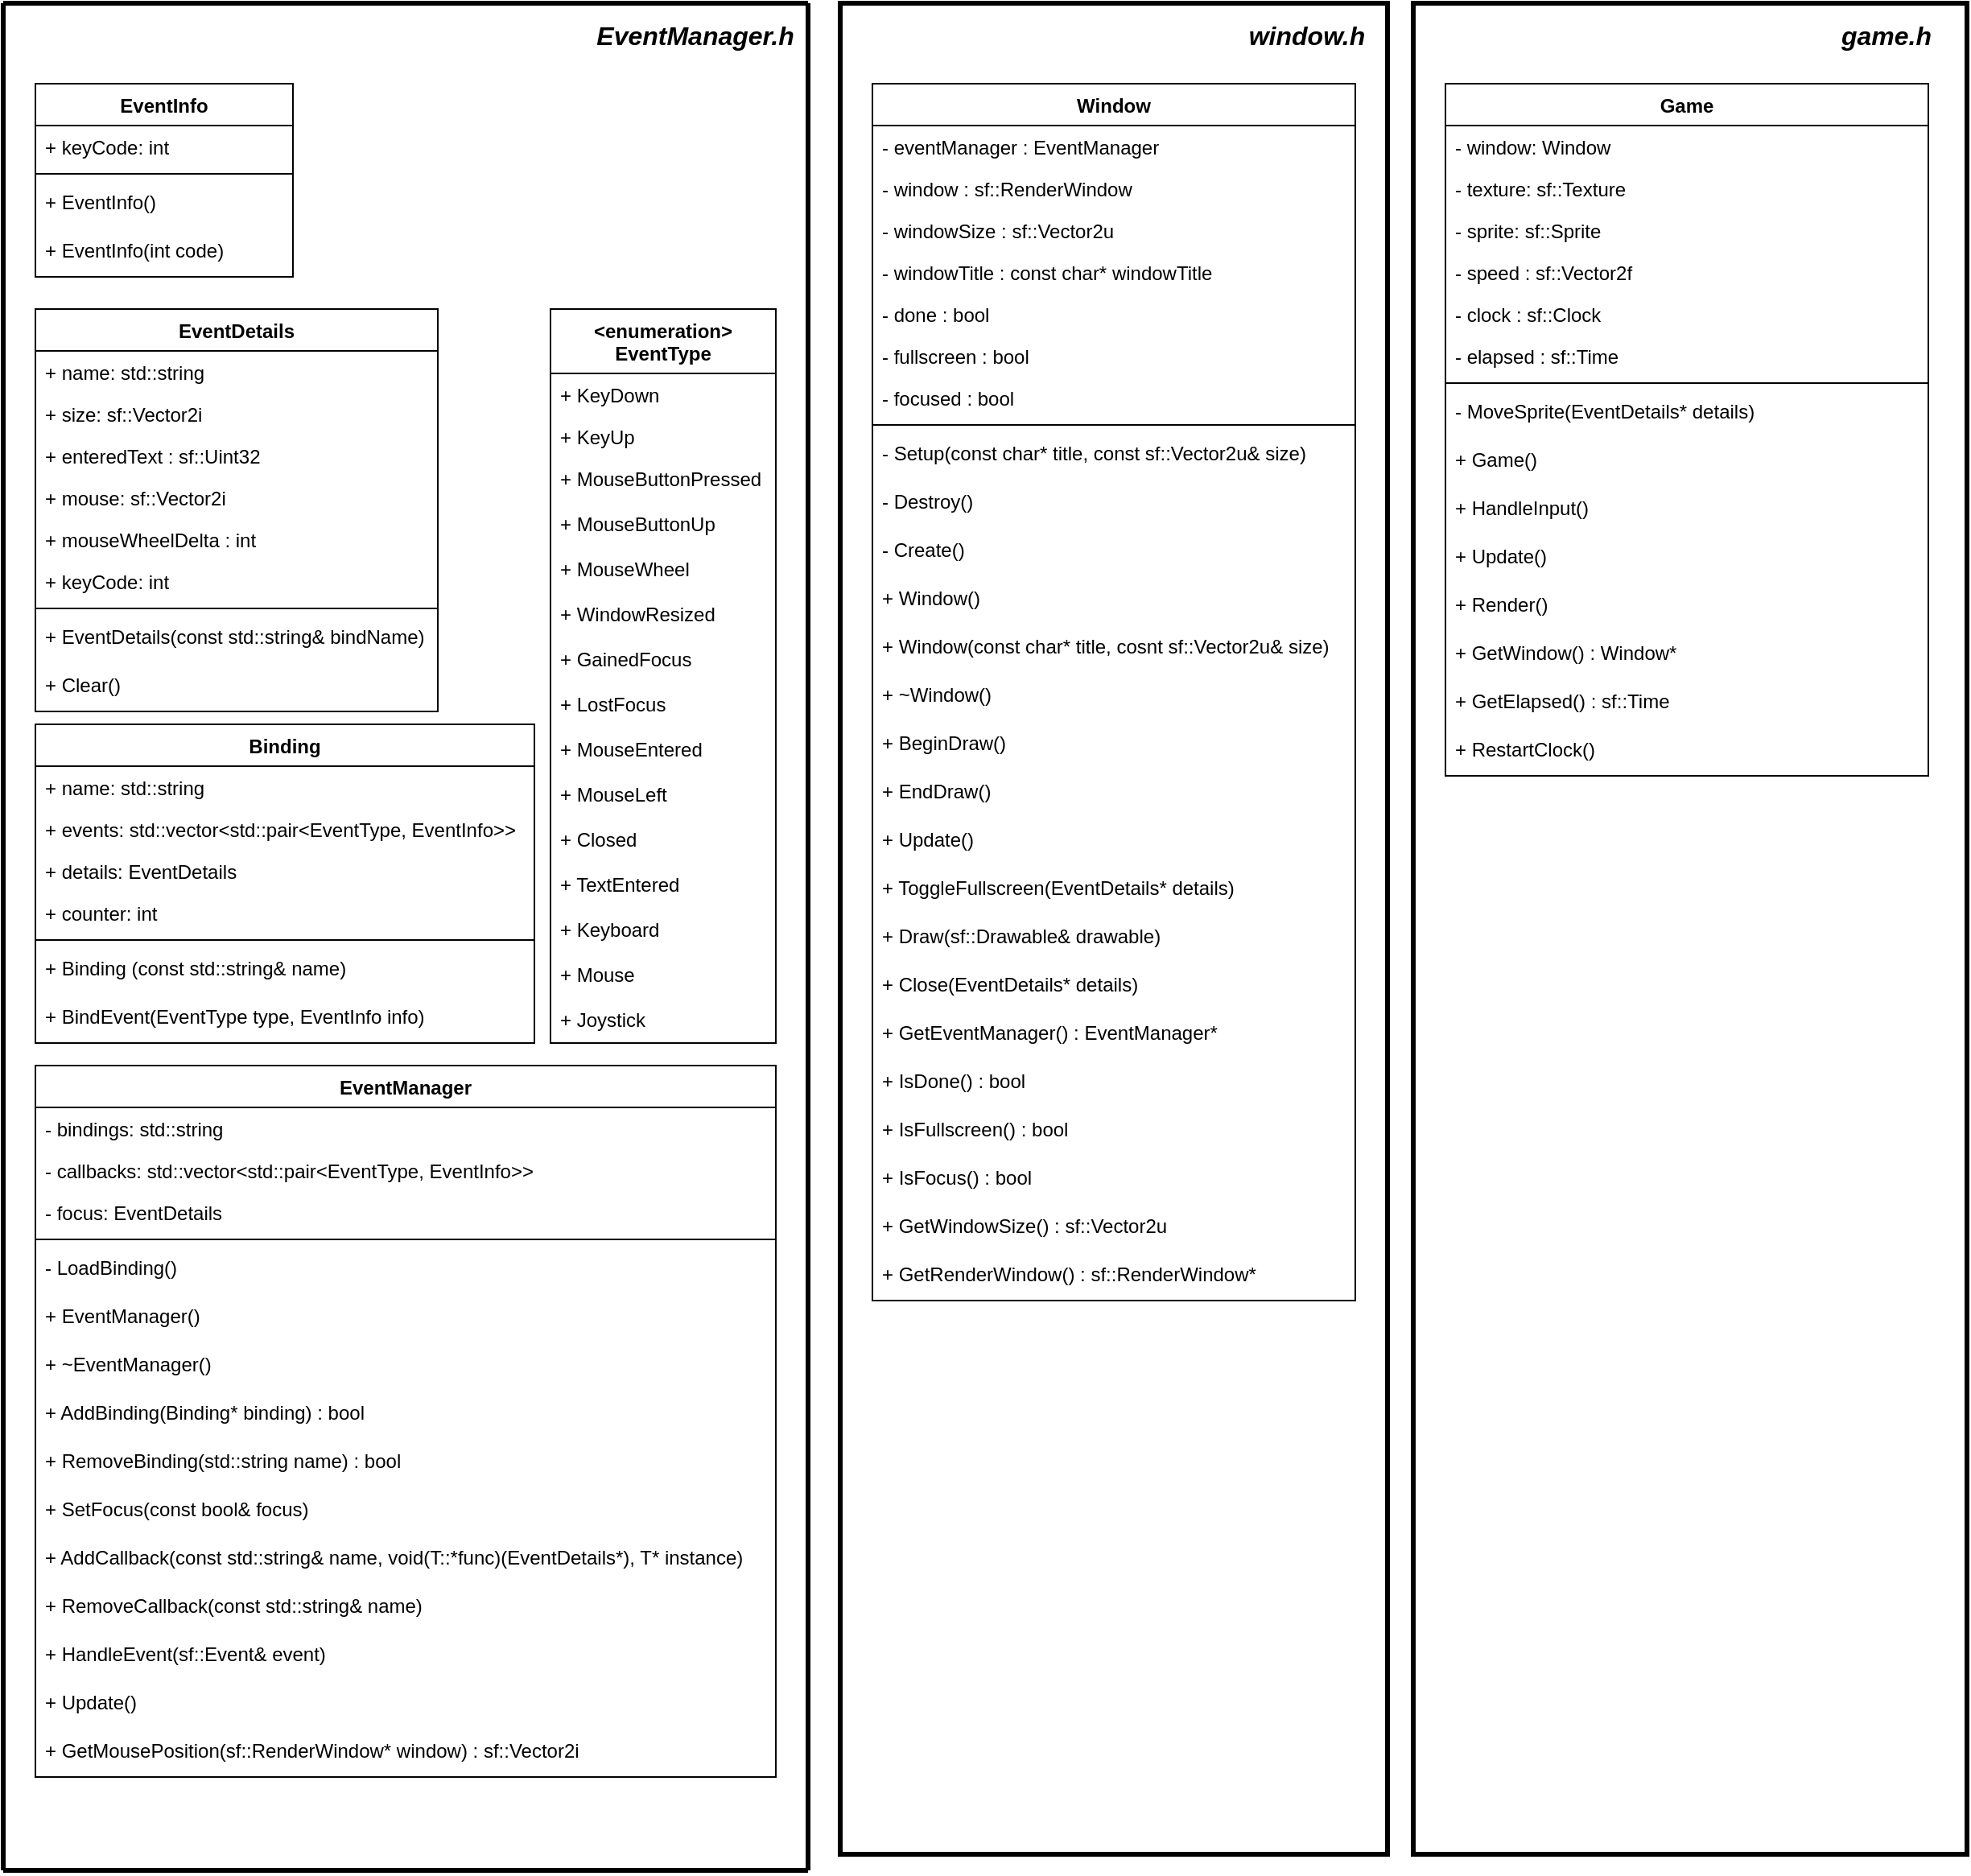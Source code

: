 <mxfile version="14.6.13" type="github">
  <diagram id="-NqE8Jv68OQ7EdmrXvh8" name="Page-1">
    <mxGraphModel dx="2839" dy="1820" grid="1" gridSize="10" guides="1" tooltips="1" connect="1" arrows="1" fold="1" page="1" pageScale="1" pageWidth="827" pageHeight="1169" math="0" shadow="0">
      <root>
        <mxCell id="0" />
        <mxCell id="1" parent="0" />
        <mxCell id="0kmeCdzLsvG2p86pvav7-1" value="EventInfo" style="swimlane;fontStyle=1;align=center;verticalAlign=top;childLayout=stackLayout;horizontal=1;startSize=26;horizontalStack=0;resizeParent=1;resizeParentMax=0;resizeLast=0;collapsible=1;marginBottom=0;swimlaneFillColor=#ffffff;" parent="1" vertex="1">
          <mxGeometry x="-1520" y="-960" width="160" height="120" as="geometry" />
        </mxCell>
        <mxCell id="0kmeCdzLsvG2p86pvav7-2" value="+ keyCode: int" style="text;strokeColor=none;fillColor=none;align=left;verticalAlign=top;spacingLeft=4;spacingRight=4;overflow=hidden;rotatable=0;points=[[0,0.5],[1,0.5]];portConstraint=eastwest;" parent="0kmeCdzLsvG2p86pvav7-1" vertex="1">
          <mxGeometry y="26" width="160" height="26" as="geometry" />
        </mxCell>
        <mxCell id="0kmeCdzLsvG2p86pvav7-3" value="" style="line;strokeWidth=1;fillColor=none;align=left;verticalAlign=middle;spacingTop=-1;spacingLeft=3;spacingRight=3;rotatable=0;labelPosition=right;points=[];portConstraint=eastwest;" parent="0kmeCdzLsvG2p86pvav7-1" vertex="1">
          <mxGeometry y="52" width="160" height="8" as="geometry" />
        </mxCell>
        <mxCell id="0kmeCdzLsvG2p86pvav7-9" value="+ EventInfo()" style="text;strokeColor=none;fillColor=none;align=left;verticalAlign=top;spacingLeft=4;spacingRight=4;overflow=hidden;rotatable=0;points=[[0,0.5],[1,0.5]];portConstraint=eastwest;" parent="0kmeCdzLsvG2p86pvav7-1" vertex="1">
          <mxGeometry y="60" width="160" height="30" as="geometry" />
        </mxCell>
        <mxCell id="0kmeCdzLsvG2p86pvav7-4" value="+ EventInfo(int code)&#xa;" style="text;strokeColor=none;fillColor=none;align=left;verticalAlign=top;spacingLeft=4;spacingRight=4;overflow=hidden;rotatable=0;points=[[0,0.5],[1,0.5]];portConstraint=eastwest;" parent="0kmeCdzLsvG2p86pvav7-1" vertex="1">
          <mxGeometry y="90" width="160" height="30" as="geometry" />
        </mxCell>
        <mxCell id="0kmeCdzLsvG2p86pvav7-5" value="&lt;enumeration&gt;&#xa;EventType" style="swimlane;fontStyle=1;childLayout=stackLayout;horizontal=1;startSize=40;horizontalStack=0;resizeParent=1;resizeParentMax=0;resizeLast=0;collapsible=1;marginBottom=0;swimlaneFillColor=#ffffff;" parent="1" vertex="1">
          <mxGeometry x="-1200" y="-820" width="140" height="456" as="geometry" />
        </mxCell>
        <mxCell id="0kmeCdzLsvG2p86pvav7-6" value="+ KeyDown" style="text;strokeColor=none;fillColor=none;align=left;verticalAlign=top;spacingLeft=4;spacingRight=4;overflow=hidden;rotatable=0;points=[[0,0.5],[1,0.5]];portConstraint=eastwest;" parent="0kmeCdzLsvG2p86pvav7-5" vertex="1">
          <mxGeometry y="40" width="140" height="26" as="geometry" />
        </mxCell>
        <mxCell id="0kmeCdzLsvG2p86pvav7-7" value="+ KeyUp" style="text;strokeColor=none;fillColor=none;align=left;verticalAlign=top;spacingLeft=4;spacingRight=4;overflow=hidden;rotatable=0;points=[[0,0.5],[1,0.5]];portConstraint=eastwest;" parent="0kmeCdzLsvG2p86pvav7-5" vertex="1">
          <mxGeometry y="66" width="140" height="26" as="geometry" />
        </mxCell>
        <mxCell id="0kmeCdzLsvG2p86pvav7-8" value="+ MouseButtonPressed" style="text;strokeColor=none;fillColor=none;align=left;verticalAlign=top;spacingLeft=4;spacingRight=4;overflow=hidden;rotatable=0;points=[[0,0.5],[1,0.5]];portConstraint=eastwest;" parent="0kmeCdzLsvG2p86pvav7-5" vertex="1">
          <mxGeometry y="92" width="140" height="28" as="geometry" />
        </mxCell>
        <mxCell id="0kmeCdzLsvG2p86pvav7-11" value="+ MouseButtonUp" style="text;strokeColor=none;fillColor=none;align=left;verticalAlign=top;spacingLeft=4;spacingRight=4;overflow=hidden;rotatable=0;points=[[0,0.5],[1,0.5]];portConstraint=eastwest;" parent="0kmeCdzLsvG2p86pvav7-5" vertex="1">
          <mxGeometry y="120" width="140" height="28" as="geometry" />
        </mxCell>
        <mxCell id="0kmeCdzLsvG2p86pvav7-10" value="+ MouseWheel" style="text;strokeColor=none;fillColor=none;align=left;verticalAlign=top;spacingLeft=4;spacingRight=4;overflow=hidden;rotatable=0;points=[[0,0.5],[1,0.5]];portConstraint=eastwest;" parent="0kmeCdzLsvG2p86pvav7-5" vertex="1">
          <mxGeometry y="148" width="140" height="28" as="geometry" />
        </mxCell>
        <mxCell id="0kmeCdzLsvG2p86pvav7-12" value="+ WindowResized" style="text;strokeColor=none;fillColor=none;align=left;verticalAlign=top;spacingLeft=4;spacingRight=4;overflow=hidden;rotatable=0;points=[[0,0.5],[1,0.5]];portConstraint=eastwest;" parent="0kmeCdzLsvG2p86pvav7-5" vertex="1">
          <mxGeometry y="176" width="140" height="28" as="geometry" />
        </mxCell>
        <mxCell id="0kmeCdzLsvG2p86pvav7-13" value="+ GainedFocus" style="text;strokeColor=none;fillColor=none;align=left;verticalAlign=top;spacingLeft=4;spacingRight=4;overflow=hidden;rotatable=0;points=[[0,0.5],[1,0.5]];portConstraint=eastwest;" parent="0kmeCdzLsvG2p86pvav7-5" vertex="1">
          <mxGeometry y="204" width="140" height="28" as="geometry" />
        </mxCell>
        <mxCell id="0kmeCdzLsvG2p86pvav7-14" value="+ LostFocus" style="text;strokeColor=none;fillColor=none;align=left;verticalAlign=top;spacingLeft=4;spacingRight=4;overflow=hidden;rotatable=0;points=[[0,0.5],[1,0.5]];portConstraint=eastwest;" parent="0kmeCdzLsvG2p86pvav7-5" vertex="1">
          <mxGeometry y="232" width="140" height="28" as="geometry" />
        </mxCell>
        <mxCell id="0kmeCdzLsvG2p86pvav7-15" value="+ MouseEntered" style="text;strokeColor=none;fillColor=none;align=left;verticalAlign=top;spacingLeft=4;spacingRight=4;overflow=hidden;rotatable=0;points=[[0,0.5],[1,0.5]];portConstraint=eastwest;" parent="0kmeCdzLsvG2p86pvav7-5" vertex="1">
          <mxGeometry y="260" width="140" height="28" as="geometry" />
        </mxCell>
        <mxCell id="0kmeCdzLsvG2p86pvav7-17" value="+ MouseLeft" style="text;strokeColor=none;fillColor=none;align=left;verticalAlign=top;spacingLeft=4;spacingRight=4;overflow=hidden;rotatable=0;points=[[0,0.5],[1,0.5]];portConstraint=eastwest;" parent="0kmeCdzLsvG2p86pvav7-5" vertex="1">
          <mxGeometry y="288" width="140" height="28" as="geometry" />
        </mxCell>
        <mxCell id="0kmeCdzLsvG2p86pvav7-18" value="+ Closed" style="text;strokeColor=none;fillColor=none;align=left;verticalAlign=top;spacingLeft=4;spacingRight=4;overflow=hidden;rotatable=0;points=[[0,0.5],[1,0.5]];portConstraint=eastwest;" parent="0kmeCdzLsvG2p86pvav7-5" vertex="1">
          <mxGeometry y="316" width="140" height="28" as="geometry" />
        </mxCell>
        <mxCell id="0kmeCdzLsvG2p86pvav7-19" value="+ TextEntered" style="text;strokeColor=none;fillColor=none;align=left;verticalAlign=top;spacingLeft=4;spacingRight=4;overflow=hidden;rotatable=0;points=[[0,0.5],[1,0.5]];portConstraint=eastwest;" parent="0kmeCdzLsvG2p86pvav7-5" vertex="1">
          <mxGeometry y="344" width="140" height="28" as="geometry" />
        </mxCell>
        <mxCell id="0kmeCdzLsvG2p86pvav7-20" value="+ Keyboard" style="text;strokeColor=none;fillColor=none;align=left;verticalAlign=top;spacingLeft=4;spacingRight=4;overflow=hidden;rotatable=0;points=[[0,0.5],[1,0.5]];portConstraint=eastwest;" parent="0kmeCdzLsvG2p86pvav7-5" vertex="1">
          <mxGeometry y="372" width="140" height="28" as="geometry" />
        </mxCell>
        <mxCell id="0kmeCdzLsvG2p86pvav7-21" value="+ Mouse" style="text;strokeColor=none;fillColor=none;align=left;verticalAlign=top;spacingLeft=4;spacingRight=4;overflow=hidden;rotatable=0;points=[[0,0.5],[1,0.5]];portConstraint=eastwest;" parent="0kmeCdzLsvG2p86pvav7-5" vertex="1">
          <mxGeometry y="400" width="140" height="28" as="geometry" />
        </mxCell>
        <mxCell id="0kmeCdzLsvG2p86pvav7-22" value="+ Joystick" style="text;strokeColor=none;fillColor=none;align=left;verticalAlign=top;spacingLeft=4;spacingRight=4;overflow=hidden;rotatable=0;points=[[0,0.5],[1,0.5]];portConstraint=eastwest;" parent="0kmeCdzLsvG2p86pvav7-5" vertex="1">
          <mxGeometry y="428" width="140" height="28" as="geometry" />
        </mxCell>
        <mxCell id="0kmeCdzLsvG2p86pvav7-23" value="EventDetails" style="swimlane;fontStyle=1;align=center;verticalAlign=top;childLayout=stackLayout;horizontal=1;startSize=26;horizontalStack=0;resizeParent=1;resizeParentMax=0;resizeLast=0;collapsible=1;marginBottom=0;swimlaneFillColor=#ffffff;" parent="1" vertex="1">
          <mxGeometry x="-1520" y="-820" width="250" height="250" as="geometry" />
        </mxCell>
        <mxCell id="0kmeCdzLsvG2p86pvav7-24" value="+ name: std::string" style="text;strokeColor=none;fillColor=none;align=left;verticalAlign=top;spacingLeft=4;spacingRight=4;overflow=hidden;rotatable=0;points=[[0,0.5],[1,0.5]];portConstraint=eastwest;" parent="0kmeCdzLsvG2p86pvav7-23" vertex="1">
          <mxGeometry y="26" width="250" height="26" as="geometry" />
        </mxCell>
        <mxCell id="0kmeCdzLsvG2p86pvav7-28" value="+ size: sf::Vector2i" style="text;strokeColor=none;fillColor=none;align=left;verticalAlign=top;spacingLeft=4;spacingRight=4;overflow=hidden;rotatable=0;points=[[0,0.5],[1,0.5]];portConstraint=eastwest;" parent="0kmeCdzLsvG2p86pvav7-23" vertex="1">
          <mxGeometry y="52" width="250" height="26" as="geometry" />
        </mxCell>
        <mxCell id="0kmeCdzLsvG2p86pvav7-29" value="+ enteredText : sf::Uint32" style="text;strokeColor=none;fillColor=none;align=left;verticalAlign=top;spacingLeft=4;spacingRight=4;overflow=hidden;rotatable=0;points=[[0,0.5],[1,0.5]];portConstraint=eastwest;" parent="0kmeCdzLsvG2p86pvav7-23" vertex="1">
          <mxGeometry y="78" width="250" height="26" as="geometry" />
        </mxCell>
        <mxCell id="0kmeCdzLsvG2p86pvav7-30" value="+ mouse: sf::Vector2i" style="text;strokeColor=none;fillColor=none;align=left;verticalAlign=top;spacingLeft=4;spacingRight=4;overflow=hidden;rotatable=0;points=[[0,0.5],[1,0.5]];portConstraint=eastwest;" parent="0kmeCdzLsvG2p86pvav7-23" vertex="1">
          <mxGeometry y="104" width="250" height="26" as="geometry" />
        </mxCell>
        <mxCell id="0kmeCdzLsvG2p86pvav7-31" value="+ mouseWheelDelta : int" style="text;strokeColor=none;fillColor=none;align=left;verticalAlign=top;spacingLeft=4;spacingRight=4;overflow=hidden;rotatable=0;points=[[0,0.5],[1,0.5]];portConstraint=eastwest;" parent="0kmeCdzLsvG2p86pvav7-23" vertex="1">
          <mxGeometry y="130" width="250" height="26" as="geometry" />
        </mxCell>
        <mxCell id="0kmeCdzLsvG2p86pvav7-32" value="+ keyCode: int" style="text;strokeColor=none;fillColor=none;align=left;verticalAlign=top;spacingLeft=4;spacingRight=4;overflow=hidden;rotatable=0;points=[[0,0.5],[1,0.5]];portConstraint=eastwest;" parent="0kmeCdzLsvG2p86pvav7-23" vertex="1">
          <mxGeometry y="156" width="250" height="26" as="geometry" />
        </mxCell>
        <mxCell id="0kmeCdzLsvG2p86pvav7-25" value="" style="line;strokeWidth=1;fillColor=none;align=left;verticalAlign=middle;spacingTop=-1;spacingLeft=3;spacingRight=3;rotatable=0;labelPosition=right;points=[];portConstraint=eastwest;" parent="0kmeCdzLsvG2p86pvav7-23" vertex="1">
          <mxGeometry y="182" width="250" height="8" as="geometry" />
        </mxCell>
        <mxCell id="0kmeCdzLsvG2p86pvav7-26" value="+ EventDetails(const std::string&amp; bindName)" style="text;strokeColor=none;fillColor=none;align=left;verticalAlign=top;spacingLeft=4;spacingRight=4;overflow=hidden;rotatable=0;points=[[0,0.5],[1,0.5]];portConstraint=eastwest;" parent="0kmeCdzLsvG2p86pvav7-23" vertex="1">
          <mxGeometry y="190" width="250" height="30" as="geometry" />
        </mxCell>
        <mxCell id="0kmeCdzLsvG2p86pvav7-27" value="+ Clear()&#xa;" style="text;strokeColor=none;fillColor=none;align=left;verticalAlign=top;spacingLeft=4;spacingRight=4;overflow=hidden;rotatable=0;points=[[0,0.5],[1,0.5]];portConstraint=eastwest;" parent="0kmeCdzLsvG2p86pvav7-23" vertex="1">
          <mxGeometry y="220" width="250" height="30" as="geometry" />
        </mxCell>
        <mxCell id="0kmeCdzLsvG2p86pvav7-34" value="Binding" style="swimlane;fontStyle=1;align=center;verticalAlign=top;childLayout=stackLayout;horizontal=1;startSize=26;horizontalStack=0;resizeParent=1;resizeParentMax=0;resizeLast=0;collapsible=1;marginBottom=0;swimlaneFillColor=#ffffff;" parent="1" vertex="1">
          <mxGeometry x="-1520" y="-562" width="310" height="198" as="geometry" />
        </mxCell>
        <mxCell id="0kmeCdzLsvG2p86pvav7-35" value="+ name: std::string" style="text;strokeColor=none;fillColor=none;align=left;verticalAlign=top;spacingLeft=4;spacingRight=4;overflow=hidden;rotatable=0;points=[[0,0.5],[1,0.5]];portConstraint=eastwest;" parent="0kmeCdzLsvG2p86pvav7-34" vertex="1">
          <mxGeometry y="26" width="310" height="26" as="geometry" />
        </mxCell>
        <mxCell id="0kmeCdzLsvG2p86pvav7-36" value="+ events: std::vector&lt;std::pair&lt;EventType, EventInfo&gt;&gt;" style="text;strokeColor=none;fillColor=none;align=left;verticalAlign=top;spacingLeft=4;spacingRight=4;overflow=hidden;rotatable=0;points=[[0,0.5],[1,0.5]];portConstraint=eastwest;" parent="0kmeCdzLsvG2p86pvav7-34" vertex="1">
          <mxGeometry y="52" width="310" height="26" as="geometry" />
        </mxCell>
        <mxCell id="0kmeCdzLsvG2p86pvav7-37" value="+ details: EventDetails" style="text;strokeColor=none;fillColor=none;align=left;verticalAlign=top;spacingLeft=4;spacingRight=4;overflow=hidden;rotatable=0;points=[[0,0.5],[1,0.5]];portConstraint=eastwest;" parent="0kmeCdzLsvG2p86pvav7-34" vertex="1">
          <mxGeometry y="78" width="310" height="26" as="geometry" />
        </mxCell>
        <mxCell id="0kmeCdzLsvG2p86pvav7-40" value="+ counter: int" style="text;strokeColor=none;fillColor=none;align=left;verticalAlign=top;spacingLeft=4;spacingRight=4;overflow=hidden;rotatable=0;points=[[0,0.5],[1,0.5]];portConstraint=eastwest;" parent="0kmeCdzLsvG2p86pvav7-34" vertex="1">
          <mxGeometry y="104" width="310" height="26" as="geometry" />
        </mxCell>
        <mxCell id="0kmeCdzLsvG2p86pvav7-41" value="" style="line;strokeWidth=1;fillColor=none;align=left;verticalAlign=middle;spacingTop=-1;spacingLeft=3;spacingRight=3;rotatable=0;labelPosition=right;points=[];portConstraint=eastwest;" parent="0kmeCdzLsvG2p86pvav7-34" vertex="1">
          <mxGeometry y="130" width="310" height="8" as="geometry" />
        </mxCell>
        <mxCell id="0kmeCdzLsvG2p86pvav7-42" value="+ Binding (const std::string&amp; name)" style="text;strokeColor=none;fillColor=none;align=left;verticalAlign=top;spacingLeft=4;spacingRight=4;overflow=hidden;rotatable=0;points=[[0,0.5],[1,0.5]];portConstraint=eastwest;" parent="0kmeCdzLsvG2p86pvav7-34" vertex="1">
          <mxGeometry y="138" width="310" height="30" as="geometry" />
        </mxCell>
        <mxCell id="0kmeCdzLsvG2p86pvav7-43" value="+ BindEvent(EventType type, EventInfo info)&#xa;" style="text;strokeColor=none;fillColor=none;align=left;verticalAlign=top;spacingLeft=4;spacingRight=4;overflow=hidden;rotatable=0;points=[[0,0.5],[1,0.5]];portConstraint=eastwest;" parent="0kmeCdzLsvG2p86pvav7-34" vertex="1">
          <mxGeometry y="168" width="310" height="30" as="geometry" />
        </mxCell>
        <mxCell id="0kmeCdzLsvG2p86pvav7-45" value="EventManager" style="swimlane;fontStyle=1;align=center;verticalAlign=top;childLayout=stackLayout;horizontal=1;startSize=26;horizontalStack=0;resizeParent=1;resizeParentMax=0;resizeLast=0;collapsible=1;marginBottom=0;swimlaneFillColor=#ffffff;" parent="1" vertex="1">
          <mxGeometry x="-1520" y="-350" width="460" height="442" as="geometry" />
        </mxCell>
        <mxCell id="0kmeCdzLsvG2p86pvav7-46" value="- bindings: std::string" style="text;strokeColor=none;fillColor=none;align=left;verticalAlign=top;spacingLeft=4;spacingRight=4;overflow=hidden;rotatable=0;points=[[0,0.5],[1,0.5]];portConstraint=eastwest;" parent="0kmeCdzLsvG2p86pvav7-45" vertex="1">
          <mxGeometry y="26" width="460" height="26" as="geometry" />
        </mxCell>
        <mxCell id="0kmeCdzLsvG2p86pvav7-47" value="- callbacks: std::vector&lt;std::pair&lt;EventType, EventInfo&gt;&gt;" style="text;strokeColor=none;fillColor=none;align=left;verticalAlign=top;spacingLeft=4;spacingRight=4;overflow=hidden;rotatable=0;points=[[0,0.5],[1,0.5]];portConstraint=eastwest;" parent="0kmeCdzLsvG2p86pvav7-45" vertex="1">
          <mxGeometry y="52" width="460" height="26" as="geometry" />
        </mxCell>
        <mxCell id="0kmeCdzLsvG2p86pvav7-48" value="- focus: EventDetails" style="text;strokeColor=none;fillColor=none;align=left;verticalAlign=top;spacingLeft=4;spacingRight=4;overflow=hidden;rotatable=0;points=[[0,0.5],[1,0.5]];portConstraint=eastwest;" parent="0kmeCdzLsvG2p86pvav7-45" vertex="1">
          <mxGeometry y="78" width="460" height="26" as="geometry" />
        </mxCell>
        <mxCell id="0kmeCdzLsvG2p86pvav7-50" value="" style="line;strokeWidth=1;fillColor=none;align=left;verticalAlign=middle;spacingTop=-1;spacingLeft=3;spacingRight=3;rotatable=0;labelPosition=right;points=[];portConstraint=eastwest;" parent="0kmeCdzLsvG2p86pvav7-45" vertex="1">
          <mxGeometry y="104" width="460" height="8" as="geometry" />
        </mxCell>
        <mxCell id="0kmeCdzLsvG2p86pvav7-56" value="- LoadBinding()" style="text;strokeColor=none;fillColor=none;align=left;verticalAlign=top;spacingLeft=4;spacingRight=4;overflow=hidden;rotatable=0;points=[[0,0.5],[1,0.5]];portConstraint=eastwest;" parent="0kmeCdzLsvG2p86pvav7-45" vertex="1">
          <mxGeometry y="112" width="460" height="30" as="geometry" />
        </mxCell>
        <mxCell id="0kmeCdzLsvG2p86pvav7-51" value="+ EventManager()" style="text;strokeColor=none;fillColor=none;align=left;verticalAlign=top;spacingLeft=4;spacingRight=4;overflow=hidden;rotatable=0;points=[[0,0.5],[1,0.5]];portConstraint=eastwest;" parent="0kmeCdzLsvG2p86pvav7-45" vertex="1">
          <mxGeometry y="142" width="460" height="30" as="geometry" />
        </mxCell>
        <mxCell id="0kmeCdzLsvG2p86pvav7-52" value="+ ~EventManager()&#xa;" style="text;strokeColor=none;fillColor=none;align=left;verticalAlign=top;spacingLeft=4;spacingRight=4;overflow=hidden;rotatable=0;points=[[0,0.5],[1,0.5]];portConstraint=eastwest;" parent="0kmeCdzLsvG2p86pvav7-45" vertex="1">
          <mxGeometry y="172" width="460" height="30" as="geometry" />
        </mxCell>
        <mxCell id="0kmeCdzLsvG2p86pvav7-53" value="+ AddBinding(Binding* binding) : bool" style="text;strokeColor=none;fillColor=none;align=left;verticalAlign=top;spacingLeft=4;spacingRight=4;overflow=hidden;rotatable=0;points=[[0,0.5],[1,0.5]];portConstraint=eastwest;" parent="0kmeCdzLsvG2p86pvav7-45" vertex="1">
          <mxGeometry y="202" width="460" height="30" as="geometry" />
        </mxCell>
        <mxCell id="0kmeCdzLsvG2p86pvav7-54" value="+ RemoveBinding(std::string name) : bool" style="text;strokeColor=none;fillColor=none;align=left;verticalAlign=top;spacingLeft=4;spacingRight=4;overflow=hidden;rotatable=0;points=[[0,0.5],[1,0.5]];portConstraint=eastwest;" parent="0kmeCdzLsvG2p86pvav7-45" vertex="1">
          <mxGeometry y="232" width="460" height="30" as="geometry" />
        </mxCell>
        <mxCell id="0kmeCdzLsvG2p86pvav7-57" value="+ SetFocus(const bool&amp; focus)" style="text;strokeColor=none;fillColor=none;align=left;verticalAlign=top;spacingLeft=4;spacingRight=4;overflow=hidden;rotatable=0;points=[[0,0.5],[1,0.5]];portConstraint=eastwest;" parent="0kmeCdzLsvG2p86pvav7-45" vertex="1">
          <mxGeometry y="262" width="460" height="30" as="geometry" />
        </mxCell>
        <mxCell id="0kmeCdzLsvG2p86pvav7-55" value="+ AddCallback(const std::string&amp; name, void(T::*func)(EventDetails*), T* instance)" style="text;strokeColor=none;fillColor=none;align=left;verticalAlign=top;spacingLeft=4;spacingRight=4;overflow=hidden;rotatable=0;points=[[0,0.5],[1,0.5]];portConstraint=eastwest;" parent="0kmeCdzLsvG2p86pvav7-45" vertex="1">
          <mxGeometry y="292" width="460" height="30" as="geometry" />
        </mxCell>
        <mxCell id="0kmeCdzLsvG2p86pvav7-58" value="+ RemoveCallback(const std::string&amp; name)" style="text;strokeColor=none;fillColor=none;align=left;verticalAlign=top;spacingLeft=4;spacingRight=4;overflow=hidden;rotatable=0;points=[[0,0.5],[1,0.5]];portConstraint=eastwest;" parent="0kmeCdzLsvG2p86pvav7-45" vertex="1">
          <mxGeometry y="322" width="460" height="30" as="geometry" />
        </mxCell>
        <mxCell id="0kmeCdzLsvG2p86pvav7-59" value="+ HandleEvent(sf::Event&amp; event)" style="text;strokeColor=none;fillColor=none;align=left;verticalAlign=top;spacingLeft=4;spacingRight=4;overflow=hidden;rotatable=0;points=[[0,0.5],[1,0.5]];portConstraint=eastwest;" parent="0kmeCdzLsvG2p86pvav7-45" vertex="1">
          <mxGeometry y="352" width="460" height="30" as="geometry" />
        </mxCell>
        <mxCell id="0kmeCdzLsvG2p86pvav7-60" value="+ Update()" style="text;strokeColor=none;fillColor=none;align=left;verticalAlign=top;spacingLeft=4;spacingRight=4;overflow=hidden;rotatable=0;points=[[0,0.5],[1,0.5]];portConstraint=eastwest;" parent="0kmeCdzLsvG2p86pvav7-45" vertex="1">
          <mxGeometry y="382" width="460" height="30" as="geometry" />
        </mxCell>
        <mxCell id="0kmeCdzLsvG2p86pvav7-61" value="+ GetMousePosition(sf::RenderWindow* window) : sf::Vector2i" style="text;strokeColor=none;fillColor=none;align=left;verticalAlign=top;spacingLeft=4;spacingRight=4;overflow=hidden;rotatable=0;points=[[0,0.5],[1,0.5]];portConstraint=eastwest;" parent="0kmeCdzLsvG2p86pvav7-45" vertex="1">
          <mxGeometry y="412" width="460" height="30" as="geometry" />
        </mxCell>
        <mxCell id="0kmeCdzLsvG2p86pvav7-63" value="EventManager.h" style="text;html=1;strokeColor=none;fillColor=none;align=center;verticalAlign=middle;whiteSpace=wrap;rounded=0;fontStyle=3;fontSize=16;" parent="1" vertex="1">
          <mxGeometry x="-1130" y="-1000" width="40" height="20" as="geometry" />
        </mxCell>
        <mxCell id="syOhMKv-ps1cGyeoAJhk-1" value="" style="rounded=0;whiteSpace=wrap;html=1;fillColor=none;strokeWidth=3;" vertex="1" parent="1">
          <mxGeometry x="-1020" y="-1010" width="340" height="1150" as="geometry" />
        </mxCell>
        <mxCell id="syOhMKv-ps1cGyeoAJhk-2" value="window.h" style="text;html=1;strokeColor=none;fillColor=none;align=center;verticalAlign=middle;whiteSpace=wrap;rounded=0;fontStyle=3;fontSize=16;" vertex="1" parent="1">
          <mxGeometry x="-750" y="-1000" width="40" height="20" as="geometry" />
        </mxCell>
        <mxCell id="syOhMKv-ps1cGyeoAJhk-3" value="" style="endArrow=none;html=1;fontSize=16;fontColor=none;strokeWidth=3;" edge="1" parent="1">
          <mxGeometry width="50" height="50" relative="1" as="geometry">
            <mxPoint x="-1540" y="-1010" as="sourcePoint" />
            <mxPoint x="-1040" y="-1010" as="targetPoint" />
          </mxGeometry>
        </mxCell>
        <mxCell id="syOhMKv-ps1cGyeoAJhk-4" value="" style="endArrow=none;html=1;fontSize=16;fontColor=none;strokeWidth=3;" edge="1" parent="1">
          <mxGeometry width="50" height="50" relative="1" as="geometry">
            <mxPoint x="-1540" y="-1010" as="sourcePoint" />
            <mxPoint x="-1540" y="150" as="targetPoint" />
          </mxGeometry>
        </mxCell>
        <mxCell id="syOhMKv-ps1cGyeoAJhk-5" value="" style="endArrow=none;html=1;fontSize=16;fontColor=none;strokeWidth=3;" edge="1" parent="1">
          <mxGeometry width="50" height="50" relative="1" as="geometry">
            <mxPoint x="-1540" y="150" as="sourcePoint" />
            <mxPoint x="-1040" y="150" as="targetPoint" />
          </mxGeometry>
        </mxCell>
        <mxCell id="syOhMKv-ps1cGyeoAJhk-6" value="" style="endArrow=none;html=1;fontSize=16;fontColor=none;strokeWidth=3;" edge="1" parent="1">
          <mxGeometry width="50" height="50" relative="1" as="geometry">
            <mxPoint x="-1040" y="-1010" as="sourcePoint" />
            <mxPoint x="-1040" y="150" as="targetPoint" />
          </mxGeometry>
        </mxCell>
        <mxCell id="syOhMKv-ps1cGyeoAJhk-7" value="Window" style="swimlane;fontStyle=1;align=center;verticalAlign=top;childLayout=stackLayout;horizontal=1;startSize=26;horizontalStack=0;resizeParent=1;resizeParentMax=0;resizeLast=0;collapsible=1;marginBottom=0;swimlaneFillColor=#ffffff;" vertex="1" parent="1">
          <mxGeometry x="-1000" y="-960" width="300" height="756" as="geometry" />
        </mxCell>
        <mxCell id="syOhMKv-ps1cGyeoAJhk-8" value="- eventManager : EventManager" style="text;strokeColor=none;fillColor=none;align=left;verticalAlign=top;spacingLeft=4;spacingRight=4;overflow=hidden;rotatable=0;points=[[0,0.5],[1,0.5]];portConstraint=eastwest;" vertex="1" parent="syOhMKv-ps1cGyeoAJhk-7">
          <mxGeometry y="26" width="300" height="26" as="geometry" />
        </mxCell>
        <mxCell id="syOhMKv-ps1cGyeoAJhk-9" value="- window : sf::RenderWindow" style="text;strokeColor=none;fillColor=none;align=left;verticalAlign=top;spacingLeft=4;spacingRight=4;overflow=hidden;rotatable=0;points=[[0,0.5],[1,0.5]];portConstraint=eastwest;" vertex="1" parent="syOhMKv-ps1cGyeoAJhk-7">
          <mxGeometry y="52" width="300" height="26" as="geometry" />
        </mxCell>
        <mxCell id="syOhMKv-ps1cGyeoAJhk-10" value="- windowSize : sf::Vector2u" style="text;strokeColor=none;fillColor=none;align=left;verticalAlign=top;spacingLeft=4;spacingRight=4;overflow=hidden;rotatable=0;points=[[0,0.5],[1,0.5]];portConstraint=eastwest;" vertex="1" parent="syOhMKv-ps1cGyeoAJhk-7">
          <mxGeometry y="78" width="300" height="26" as="geometry" />
        </mxCell>
        <mxCell id="syOhMKv-ps1cGyeoAJhk-11" value="- windowTitle : const char* windowTitle" style="text;strokeColor=none;fillColor=none;align=left;verticalAlign=top;spacingLeft=4;spacingRight=4;overflow=hidden;rotatable=0;points=[[0,0.5],[1,0.5]];portConstraint=eastwest;" vertex="1" parent="syOhMKv-ps1cGyeoAJhk-7">
          <mxGeometry y="104" width="300" height="26" as="geometry" />
        </mxCell>
        <mxCell id="syOhMKv-ps1cGyeoAJhk-12" value="- done : bool" style="text;strokeColor=none;fillColor=none;align=left;verticalAlign=top;spacingLeft=4;spacingRight=4;overflow=hidden;rotatable=0;points=[[0,0.5],[1,0.5]];portConstraint=eastwest;" vertex="1" parent="syOhMKv-ps1cGyeoAJhk-7">
          <mxGeometry y="130" width="300" height="26" as="geometry" />
        </mxCell>
        <mxCell id="syOhMKv-ps1cGyeoAJhk-13" value="- fullscreen : bool" style="text;strokeColor=none;fillColor=none;align=left;verticalAlign=top;spacingLeft=4;spacingRight=4;overflow=hidden;rotatable=0;points=[[0,0.5],[1,0.5]];portConstraint=eastwest;" vertex="1" parent="syOhMKv-ps1cGyeoAJhk-7">
          <mxGeometry y="156" width="300" height="26" as="geometry" />
        </mxCell>
        <mxCell id="syOhMKv-ps1cGyeoAJhk-17" value="- focused : bool" style="text;strokeColor=none;fillColor=none;align=left;verticalAlign=top;spacingLeft=4;spacingRight=4;overflow=hidden;rotatable=0;points=[[0,0.5],[1,0.5]];portConstraint=eastwest;" vertex="1" parent="syOhMKv-ps1cGyeoAJhk-7">
          <mxGeometry y="182" width="300" height="26" as="geometry" />
        </mxCell>
        <mxCell id="syOhMKv-ps1cGyeoAJhk-14" value="" style="line;strokeWidth=1;fillColor=none;align=left;verticalAlign=middle;spacingTop=-1;spacingLeft=3;spacingRight=3;rotatable=0;labelPosition=right;points=[];portConstraint=eastwest;" vertex="1" parent="syOhMKv-ps1cGyeoAJhk-7">
          <mxGeometry y="208" width="300" height="8" as="geometry" />
        </mxCell>
        <mxCell id="syOhMKv-ps1cGyeoAJhk-15" value="- Setup(const char* title, const sf::Vector2u&amp; size)" style="text;strokeColor=none;fillColor=none;align=left;verticalAlign=top;spacingLeft=4;spacingRight=4;overflow=hidden;rotatable=0;points=[[0,0.5],[1,0.5]];portConstraint=eastwest;" vertex="1" parent="syOhMKv-ps1cGyeoAJhk-7">
          <mxGeometry y="216" width="300" height="30" as="geometry" />
        </mxCell>
        <mxCell id="syOhMKv-ps1cGyeoAJhk-16" value="- Destroy()&#xa;" style="text;strokeColor=none;fillColor=none;align=left;verticalAlign=top;spacingLeft=4;spacingRight=4;overflow=hidden;rotatable=0;points=[[0,0.5],[1,0.5]];portConstraint=eastwest;" vertex="1" parent="syOhMKv-ps1cGyeoAJhk-7">
          <mxGeometry y="246" width="300" height="30" as="geometry" />
        </mxCell>
        <mxCell id="syOhMKv-ps1cGyeoAJhk-18" value="- Create()&#xa;" style="text;strokeColor=none;fillColor=none;align=left;verticalAlign=top;spacingLeft=4;spacingRight=4;overflow=hidden;rotatable=0;points=[[0,0.5],[1,0.5]];portConstraint=eastwest;" vertex="1" parent="syOhMKv-ps1cGyeoAJhk-7">
          <mxGeometry y="276" width="300" height="30" as="geometry" />
        </mxCell>
        <mxCell id="syOhMKv-ps1cGyeoAJhk-20" value="+ Window()&#xa;" style="text;strokeColor=none;fillColor=none;align=left;verticalAlign=top;spacingLeft=4;spacingRight=4;overflow=hidden;rotatable=0;points=[[0,0.5],[1,0.5]];portConstraint=eastwest;" vertex="1" parent="syOhMKv-ps1cGyeoAJhk-7">
          <mxGeometry y="306" width="300" height="30" as="geometry" />
        </mxCell>
        <mxCell id="syOhMKv-ps1cGyeoAJhk-19" value="+ Window(const char* title, cosnt sf::Vector2u&amp; size)&#xa;" style="text;strokeColor=none;fillColor=none;align=left;verticalAlign=top;spacingLeft=4;spacingRight=4;overflow=hidden;rotatable=0;points=[[0,0.5],[1,0.5]];portConstraint=eastwest;" vertex="1" parent="syOhMKv-ps1cGyeoAJhk-7">
          <mxGeometry y="336" width="300" height="30" as="geometry" />
        </mxCell>
        <mxCell id="syOhMKv-ps1cGyeoAJhk-21" value="+ ~Window()&#xa;" style="text;strokeColor=none;fillColor=none;align=left;verticalAlign=top;spacingLeft=4;spacingRight=4;overflow=hidden;rotatable=0;points=[[0,0.5],[1,0.5]];portConstraint=eastwest;" vertex="1" parent="syOhMKv-ps1cGyeoAJhk-7">
          <mxGeometry y="366" width="300" height="30" as="geometry" />
        </mxCell>
        <mxCell id="syOhMKv-ps1cGyeoAJhk-23" value="+ BeginDraw()&#xa;" style="text;strokeColor=none;fillColor=none;align=left;verticalAlign=top;spacingLeft=4;spacingRight=4;overflow=hidden;rotatable=0;points=[[0,0.5],[1,0.5]];portConstraint=eastwest;" vertex="1" parent="syOhMKv-ps1cGyeoAJhk-7">
          <mxGeometry y="396" width="300" height="30" as="geometry" />
        </mxCell>
        <mxCell id="syOhMKv-ps1cGyeoAJhk-22" value="+ EndDraw()&#xa;" style="text;strokeColor=none;fillColor=none;align=left;verticalAlign=top;spacingLeft=4;spacingRight=4;overflow=hidden;rotatable=0;points=[[0,0.5],[1,0.5]];portConstraint=eastwest;" vertex="1" parent="syOhMKv-ps1cGyeoAJhk-7">
          <mxGeometry y="426" width="300" height="30" as="geometry" />
        </mxCell>
        <mxCell id="syOhMKv-ps1cGyeoAJhk-24" value="+ Update()&#xa;" style="text;strokeColor=none;fillColor=none;align=left;verticalAlign=top;spacingLeft=4;spacingRight=4;overflow=hidden;rotatable=0;points=[[0,0.5],[1,0.5]];portConstraint=eastwest;" vertex="1" parent="syOhMKv-ps1cGyeoAJhk-7">
          <mxGeometry y="456" width="300" height="30" as="geometry" />
        </mxCell>
        <mxCell id="syOhMKv-ps1cGyeoAJhk-25" value="+ ToggleFullscreen(EventDetails* details)&#xa;" style="text;strokeColor=none;fillColor=none;align=left;verticalAlign=top;spacingLeft=4;spacingRight=4;overflow=hidden;rotatable=0;points=[[0,0.5],[1,0.5]];portConstraint=eastwest;" vertex="1" parent="syOhMKv-ps1cGyeoAJhk-7">
          <mxGeometry y="486" width="300" height="30" as="geometry" />
        </mxCell>
        <mxCell id="syOhMKv-ps1cGyeoAJhk-27" value="+ Draw(sf::Drawable&amp; drawable)&#xa;" style="text;strokeColor=none;fillColor=none;align=left;verticalAlign=top;spacingLeft=4;spacingRight=4;overflow=hidden;rotatable=0;points=[[0,0.5],[1,0.5]];portConstraint=eastwest;" vertex="1" parent="syOhMKv-ps1cGyeoAJhk-7">
          <mxGeometry y="516" width="300" height="30" as="geometry" />
        </mxCell>
        <mxCell id="syOhMKv-ps1cGyeoAJhk-26" value="+ Close(EventDetails* details)&#xa;" style="text;strokeColor=none;fillColor=none;align=left;verticalAlign=top;spacingLeft=4;spacingRight=4;overflow=hidden;rotatable=0;points=[[0,0.5],[1,0.5]];portConstraint=eastwest;" vertex="1" parent="syOhMKv-ps1cGyeoAJhk-7">
          <mxGeometry y="546" width="300" height="30" as="geometry" />
        </mxCell>
        <mxCell id="syOhMKv-ps1cGyeoAJhk-28" value="+ GetEventManager() : EventManager*&#xa;" style="text;strokeColor=none;fillColor=none;align=left;verticalAlign=top;spacingLeft=4;spacingRight=4;overflow=hidden;rotatable=0;points=[[0,0.5],[1,0.5]];portConstraint=eastwest;" vertex="1" parent="syOhMKv-ps1cGyeoAJhk-7">
          <mxGeometry y="576" width="300" height="30" as="geometry" />
        </mxCell>
        <mxCell id="syOhMKv-ps1cGyeoAJhk-29" value="+ IsDone() : bool&#xa;" style="text;strokeColor=none;fillColor=none;align=left;verticalAlign=top;spacingLeft=4;spacingRight=4;overflow=hidden;rotatable=0;points=[[0,0.5],[1,0.5]];portConstraint=eastwest;" vertex="1" parent="syOhMKv-ps1cGyeoAJhk-7">
          <mxGeometry y="606" width="300" height="30" as="geometry" />
        </mxCell>
        <mxCell id="syOhMKv-ps1cGyeoAJhk-31" value="+ IsFullscreen() : bool&#xa;" style="text;strokeColor=none;fillColor=none;align=left;verticalAlign=top;spacingLeft=4;spacingRight=4;overflow=hidden;rotatable=0;points=[[0,0.5],[1,0.5]];portConstraint=eastwest;" vertex="1" parent="syOhMKv-ps1cGyeoAJhk-7">
          <mxGeometry y="636" width="300" height="30" as="geometry" />
        </mxCell>
        <mxCell id="syOhMKv-ps1cGyeoAJhk-30" value="+ IsFocus() : bool&#xa;" style="text;strokeColor=none;fillColor=none;align=left;verticalAlign=top;spacingLeft=4;spacingRight=4;overflow=hidden;rotatable=0;points=[[0,0.5],[1,0.5]];portConstraint=eastwest;" vertex="1" parent="syOhMKv-ps1cGyeoAJhk-7">
          <mxGeometry y="666" width="300" height="30" as="geometry" />
        </mxCell>
        <mxCell id="syOhMKv-ps1cGyeoAJhk-32" value="+ GetWindowSize() : sf::Vector2u&#xa;" style="text;strokeColor=none;fillColor=none;align=left;verticalAlign=top;spacingLeft=4;spacingRight=4;overflow=hidden;rotatable=0;points=[[0,0.5],[1,0.5]];portConstraint=eastwest;" vertex="1" parent="syOhMKv-ps1cGyeoAJhk-7">
          <mxGeometry y="696" width="300" height="30" as="geometry" />
        </mxCell>
        <mxCell id="syOhMKv-ps1cGyeoAJhk-33" value="+ GetRenderWindow() : sf::RenderWindow*&#xa;" style="text;strokeColor=none;fillColor=none;align=left;verticalAlign=top;spacingLeft=4;spacingRight=4;overflow=hidden;rotatable=0;points=[[0,0.5],[1,0.5]];portConstraint=eastwest;" vertex="1" parent="syOhMKv-ps1cGyeoAJhk-7">
          <mxGeometry y="726" width="300" height="30" as="geometry" />
        </mxCell>
        <mxCell id="syOhMKv-ps1cGyeoAJhk-34" value="" style="rounded=0;whiteSpace=wrap;html=1;fillColor=none;strokeWidth=3;" vertex="1" parent="1">
          <mxGeometry x="-664" y="-1010" width="344" height="1150" as="geometry" />
        </mxCell>
        <mxCell id="syOhMKv-ps1cGyeoAJhk-35" value="game.h" style="text;html=1;strokeColor=none;fillColor=none;align=center;verticalAlign=middle;whiteSpace=wrap;rounded=0;fontStyle=3;fontSize=16;" vertex="1" parent="1">
          <mxGeometry x="-390" y="-1000" width="40" height="20" as="geometry" />
        </mxCell>
        <mxCell id="syOhMKv-ps1cGyeoAJhk-36" value="Game" style="swimlane;fontStyle=1;align=center;verticalAlign=top;childLayout=stackLayout;horizontal=1;startSize=26;horizontalStack=0;resizeParent=1;resizeParentMax=0;resizeLast=0;collapsible=1;marginBottom=0;swimlaneFillColor=#ffffff;" vertex="1" parent="1">
          <mxGeometry x="-644" y="-960" width="300" height="430" as="geometry" />
        </mxCell>
        <mxCell id="syOhMKv-ps1cGyeoAJhk-37" value="- window: Window" style="text;strokeColor=none;fillColor=none;align=left;verticalAlign=top;spacingLeft=4;spacingRight=4;overflow=hidden;rotatable=0;points=[[0,0.5],[1,0.5]];portConstraint=eastwest;" vertex="1" parent="syOhMKv-ps1cGyeoAJhk-36">
          <mxGeometry y="26" width="300" height="26" as="geometry" />
        </mxCell>
        <mxCell id="syOhMKv-ps1cGyeoAJhk-38" value="- texture: sf::Texture" style="text;strokeColor=none;fillColor=none;align=left;verticalAlign=top;spacingLeft=4;spacingRight=4;overflow=hidden;rotatable=0;points=[[0,0.5],[1,0.5]];portConstraint=eastwest;" vertex="1" parent="syOhMKv-ps1cGyeoAJhk-36">
          <mxGeometry y="52" width="300" height="26" as="geometry" />
        </mxCell>
        <mxCell id="syOhMKv-ps1cGyeoAJhk-39" value="- sprite: sf::Sprite" style="text;strokeColor=none;fillColor=none;align=left;verticalAlign=top;spacingLeft=4;spacingRight=4;overflow=hidden;rotatable=0;points=[[0,0.5],[1,0.5]];portConstraint=eastwest;" vertex="1" parent="syOhMKv-ps1cGyeoAJhk-36">
          <mxGeometry y="78" width="300" height="26" as="geometry" />
        </mxCell>
        <mxCell id="syOhMKv-ps1cGyeoAJhk-40" value="- speed : sf::Vector2f" style="text;strokeColor=none;fillColor=none;align=left;verticalAlign=top;spacingLeft=4;spacingRight=4;overflow=hidden;rotatable=0;points=[[0,0.5],[1,0.5]];portConstraint=eastwest;" vertex="1" parent="syOhMKv-ps1cGyeoAJhk-36">
          <mxGeometry y="104" width="300" height="26" as="geometry" />
        </mxCell>
        <mxCell id="syOhMKv-ps1cGyeoAJhk-41" value="- clock : sf::Clock" style="text;strokeColor=none;fillColor=none;align=left;verticalAlign=top;spacingLeft=4;spacingRight=4;overflow=hidden;rotatable=0;points=[[0,0.5],[1,0.5]];portConstraint=eastwest;" vertex="1" parent="syOhMKv-ps1cGyeoAJhk-36">
          <mxGeometry y="130" width="300" height="26" as="geometry" />
        </mxCell>
        <mxCell id="syOhMKv-ps1cGyeoAJhk-42" value="- elapsed : sf::Time" style="text;strokeColor=none;fillColor=none;align=left;verticalAlign=top;spacingLeft=4;spacingRight=4;overflow=hidden;rotatable=0;points=[[0,0.5],[1,0.5]];portConstraint=eastwest;" vertex="1" parent="syOhMKv-ps1cGyeoAJhk-36">
          <mxGeometry y="156" width="300" height="26" as="geometry" />
        </mxCell>
        <mxCell id="syOhMKv-ps1cGyeoAJhk-44" value="" style="line;strokeWidth=1;fillColor=none;align=left;verticalAlign=middle;spacingTop=-1;spacingLeft=3;spacingRight=3;rotatable=0;labelPosition=right;points=[];portConstraint=eastwest;" vertex="1" parent="syOhMKv-ps1cGyeoAJhk-36">
          <mxGeometry y="182" width="300" height="8" as="geometry" />
        </mxCell>
        <mxCell id="syOhMKv-ps1cGyeoAJhk-47" value="- MoveSprite(EventDetails* details)&#xa;" style="text;strokeColor=none;fillColor=none;align=left;verticalAlign=top;spacingLeft=4;spacingRight=4;overflow=hidden;rotatable=0;points=[[0,0.5],[1,0.5]];portConstraint=eastwest;" vertex="1" parent="syOhMKv-ps1cGyeoAJhk-36">
          <mxGeometry y="190" width="300" height="30" as="geometry" />
        </mxCell>
        <mxCell id="syOhMKv-ps1cGyeoAJhk-48" value="+ Game()&#xa;" style="text;strokeColor=none;fillColor=none;align=left;verticalAlign=top;spacingLeft=4;spacingRight=4;overflow=hidden;rotatable=0;points=[[0,0.5],[1,0.5]];portConstraint=eastwest;" vertex="1" parent="syOhMKv-ps1cGyeoAJhk-36">
          <mxGeometry y="220" width="300" height="30" as="geometry" />
        </mxCell>
        <mxCell id="syOhMKv-ps1cGyeoAJhk-49" value="+ HandleInput()&#xa;" style="text;strokeColor=none;fillColor=none;align=left;verticalAlign=top;spacingLeft=4;spacingRight=4;overflow=hidden;rotatable=0;points=[[0,0.5],[1,0.5]];portConstraint=eastwest;" vertex="1" parent="syOhMKv-ps1cGyeoAJhk-36">
          <mxGeometry y="250" width="300" height="30" as="geometry" />
        </mxCell>
        <mxCell id="syOhMKv-ps1cGyeoAJhk-50" value="+ Update()&#xa;" style="text;strokeColor=none;fillColor=none;align=left;verticalAlign=top;spacingLeft=4;spacingRight=4;overflow=hidden;rotatable=0;points=[[0,0.5],[1,0.5]];portConstraint=eastwest;" vertex="1" parent="syOhMKv-ps1cGyeoAJhk-36">
          <mxGeometry y="280" width="300" height="30" as="geometry" />
        </mxCell>
        <mxCell id="syOhMKv-ps1cGyeoAJhk-51" value="+ Render()&#xa;" style="text;strokeColor=none;fillColor=none;align=left;verticalAlign=top;spacingLeft=4;spacingRight=4;overflow=hidden;rotatable=0;points=[[0,0.5],[1,0.5]];portConstraint=eastwest;" vertex="1" parent="syOhMKv-ps1cGyeoAJhk-36">
          <mxGeometry y="310" width="300" height="30" as="geometry" />
        </mxCell>
        <mxCell id="syOhMKv-ps1cGyeoAJhk-52" value="+ GetWindow() : Window*&#xa;" style="text;strokeColor=none;fillColor=none;align=left;verticalAlign=top;spacingLeft=4;spacingRight=4;overflow=hidden;rotatable=0;points=[[0,0.5],[1,0.5]];portConstraint=eastwest;" vertex="1" parent="syOhMKv-ps1cGyeoAJhk-36">
          <mxGeometry y="340" width="300" height="30" as="geometry" />
        </mxCell>
        <mxCell id="syOhMKv-ps1cGyeoAJhk-53" value="+ GetElapsed() : sf::Time&#xa;" style="text;strokeColor=none;fillColor=none;align=left;verticalAlign=top;spacingLeft=4;spacingRight=4;overflow=hidden;rotatable=0;points=[[0,0.5],[1,0.5]];portConstraint=eastwest;" vertex="1" parent="syOhMKv-ps1cGyeoAJhk-36">
          <mxGeometry y="370" width="300" height="30" as="geometry" />
        </mxCell>
        <mxCell id="syOhMKv-ps1cGyeoAJhk-54" value="+ RestartClock()&#xa;" style="text;strokeColor=none;fillColor=none;align=left;verticalAlign=top;spacingLeft=4;spacingRight=4;overflow=hidden;rotatable=0;points=[[0,0.5],[1,0.5]];portConstraint=eastwest;" vertex="1" parent="syOhMKv-ps1cGyeoAJhk-36">
          <mxGeometry y="400" width="300" height="30" as="geometry" />
        </mxCell>
      </root>
    </mxGraphModel>
  </diagram>
</mxfile>
